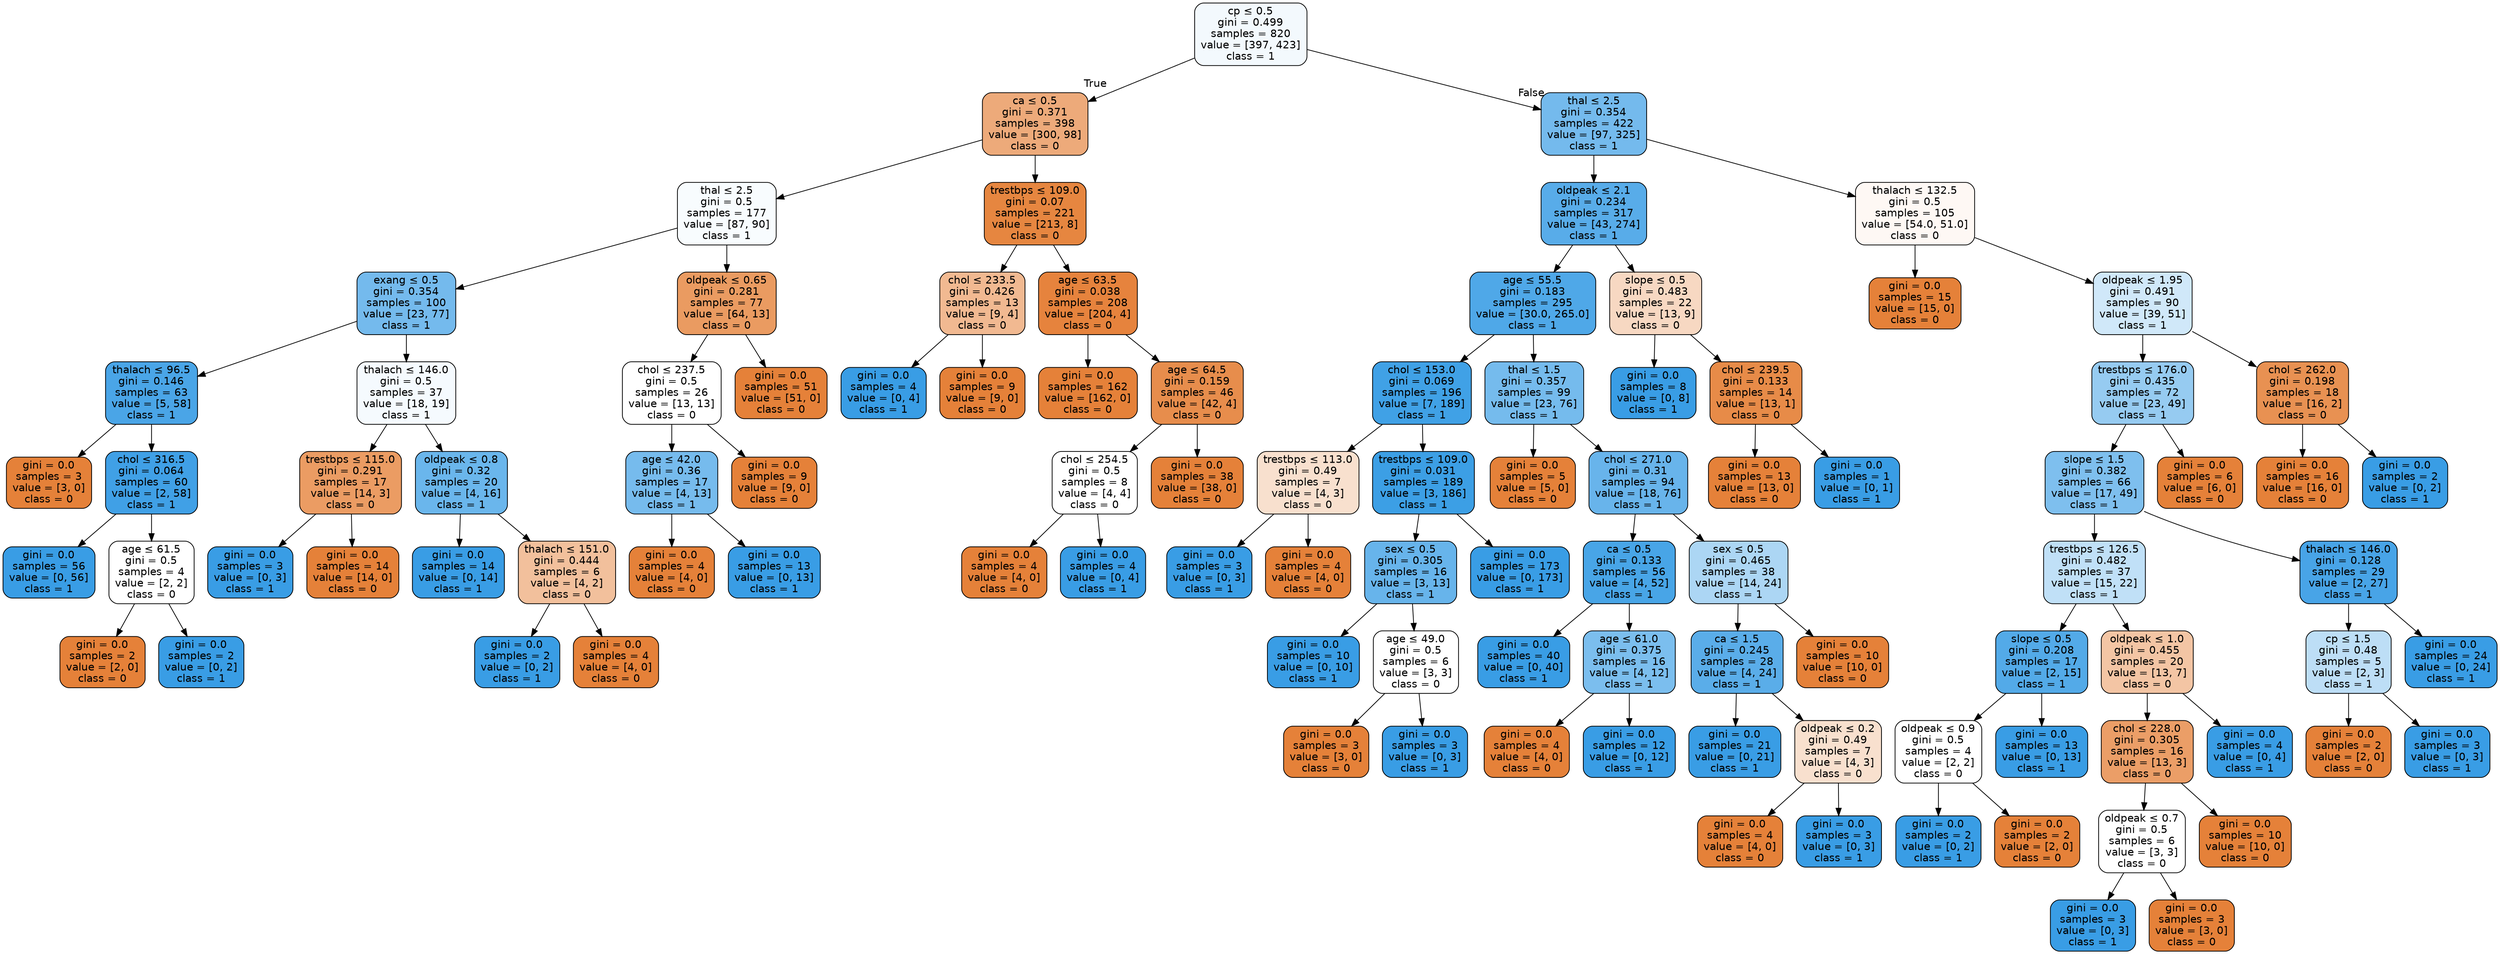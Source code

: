 digraph Tree {
node [shape=box, style="filled, rounded", color="black", fontname="helvetica"] ;
edge [fontname="helvetica"] ;
0 [label=<cp &le; 0.5<br/>gini = 0.499<br/>samples = 820<br/>value = [397, 423]<br/>class = 1>, fillcolor="#f3f9fd"] ;
1 [label=<ca &le; 0.5<br/>gini = 0.371<br/>samples = 398<br/>value = [300, 98]<br/>class = 0>, fillcolor="#edaa7a"] ;
0 -> 1 [labeldistance=2.5, labelangle=45, headlabel="True"] ;
2 [label=<thal &le; 2.5<br/>gini = 0.5<br/>samples = 177<br/>value = [87, 90]<br/>class = 1>, fillcolor="#f8fcfe"] ;
1 -> 2 ;
3 [label=<exang &le; 0.5<br/>gini = 0.354<br/>samples = 100<br/>value = [23, 77]<br/>class = 1>, fillcolor="#74baed"] ;
2 -> 3 ;
4 [label=<thalach &le; 96.5<br/>gini = 0.146<br/>samples = 63<br/>value = [5, 58]<br/>class = 1>, fillcolor="#4aa5e7"] ;
3 -> 4 ;
5 [label=<gini = 0.0<br/>samples = 3<br/>value = [3, 0]<br/>class = 0>, fillcolor="#e58139"] ;
4 -> 5 ;
6 [label=<chol &le; 316.5<br/>gini = 0.064<br/>samples = 60<br/>value = [2, 58]<br/>class = 1>, fillcolor="#40a0e6"] ;
4 -> 6 ;
7 [label=<gini = 0.0<br/>samples = 56<br/>value = [0, 56]<br/>class = 1>, fillcolor="#399de5"] ;
6 -> 7 ;
8 [label=<age &le; 61.5<br/>gini = 0.5<br/>samples = 4<br/>value = [2, 2]<br/>class = 0>, fillcolor="#ffffff"] ;
6 -> 8 ;
9 [label=<gini = 0.0<br/>samples = 2<br/>value = [2, 0]<br/>class = 0>, fillcolor="#e58139"] ;
8 -> 9 ;
10 [label=<gini = 0.0<br/>samples = 2<br/>value = [0, 2]<br/>class = 1>, fillcolor="#399de5"] ;
8 -> 10 ;
11 [label=<thalach &le; 146.0<br/>gini = 0.5<br/>samples = 37<br/>value = [18, 19]<br/>class = 1>, fillcolor="#f5fafe"] ;
3 -> 11 ;
12 [label=<trestbps &le; 115.0<br/>gini = 0.291<br/>samples = 17<br/>value = [14, 3]<br/>class = 0>, fillcolor="#eb9c63"] ;
11 -> 12 ;
13 [label=<gini = 0.0<br/>samples = 3<br/>value = [0, 3]<br/>class = 1>, fillcolor="#399de5"] ;
12 -> 13 ;
14 [label=<gini = 0.0<br/>samples = 14<br/>value = [14, 0]<br/>class = 0>, fillcolor="#e58139"] ;
12 -> 14 ;
15 [label=<oldpeak &le; 0.8<br/>gini = 0.32<br/>samples = 20<br/>value = [4, 16]<br/>class = 1>, fillcolor="#6ab6ec"] ;
11 -> 15 ;
16 [label=<gini = 0.0<br/>samples = 14<br/>value = [0, 14]<br/>class = 1>, fillcolor="#399de5"] ;
15 -> 16 ;
17 [label=<thalach &le; 151.0<br/>gini = 0.444<br/>samples = 6<br/>value = [4, 2]<br/>class = 0>, fillcolor="#f2c09c"] ;
15 -> 17 ;
18 [label=<gini = 0.0<br/>samples = 2<br/>value = [0, 2]<br/>class = 1>, fillcolor="#399de5"] ;
17 -> 18 ;
19 [label=<gini = 0.0<br/>samples = 4<br/>value = [4, 0]<br/>class = 0>, fillcolor="#e58139"] ;
17 -> 19 ;
20 [label=<oldpeak &le; 0.65<br/>gini = 0.281<br/>samples = 77<br/>value = [64, 13]<br/>class = 0>, fillcolor="#ea9b61"] ;
2 -> 20 ;
21 [label=<chol &le; 237.5<br/>gini = 0.5<br/>samples = 26<br/>value = [13, 13]<br/>class = 0>, fillcolor="#ffffff"] ;
20 -> 21 ;
22 [label=<age &le; 42.0<br/>gini = 0.36<br/>samples = 17<br/>value = [4, 13]<br/>class = 1>, fillcolor="#76bbed"] ;
21 -> 22 ;
23 [label=<gini = 0.0<br/>samples = 4<br/>value = [4, 0]<br/>class = 0>, fillcolor="#e58139"] ;
22 -> 23 ;
24 [label=<gini = 0.0<br/>samples = 13<br/>value = [0, 13]<br/>class = 1>, fillcolor="#399de5"] ;
22 -> 24 ;
25 [label=<gini = 0.0<br/>samples = 9<br/>value = [9, 0]<br/>class = 0>, fillcolor="#e58139"] ;
21 -> 25 ;
26 [label=<gini = 0.0<br/>samples = 51<br/>value = [51, 0]<br/>class = 0>, fillcolor="#e58139"] ;
20 -> 26 ;
27 [label=<trestbps &le; 109.0<br/>gini = 0.07<br/>samples = 221<br/>value = [213, 8]<br/>class = 0>, fillcolor="#e68640"] ;
1 -> 27 ;
28 [label=<chol &le; 233.5<br/>gini = 0.426<br/>samples = 13<br/>value = [9, 4]<br/>class = 0>, fillcolor="#f1b991"] ;
27 -> 28 ;
29 [label=<gini = 0.0<br/>samples = 4<br/>value = [0, 4]<br/>class = 1>, fillcolor="#399de5"] ;
28 -> 29 ;
30 [label=<gini = 0.0<br/>samples = 9<br/>value = [9, 0]<br/>class = 0>, fillcolor="#e58139"] ;
28 -> 30 ;
31 [label=<age &le; 63.5<br/>gini = 0.038<br/>samples = 208<br/>value = [204, 4]<br/>class = 0>, fillcolor="#e6833d"] ;
27 -> 31 ;
32 [label=<gini = 0.0<br/>samples = 162<br/>value = [162, 0]<br/>class = 0>, fillcolor="#e58139"] ;
31 -> 32 ;
33 [label=<age &le; 64.5<br/>gini = 0.159<br/>samples = 46<br/>value = [42, 4]<br/>class = 0>, fillcolor="#e78d4c"] ;
31 -> 33 ;
34 [label=<chol &le; 254.5<br/>gini = 0.5<br/>samples = 8<br/>value = [4, 4]<br/>class = 0>, fillcolor="#ffffff"] ;
33 -> 34 ;
35 [label=<gini = 0.0<br/>samples = 4<br/>value = [4, 0]<br/>class = 0>, fillcolor="#e58139"] ;
34 -> 35 ;
36 [label=<gini = 0.0<br/>samples = 4<br/>value = [0, 4]<br/>class = 1>, fillcolor="#399de5"] ;
34 -> 36 ;
37 [label=<gini = 0.0<br/>samples = 38<br/>value = [38, 0]<br/>class = 0>, fillcolor="#e58139"] ;
33 -> 37 ;
38 [label=<thal &le; 2.5<br/>gini = 0.354<br/>samples = 422<br/>value = [97, 325]<br/>class = 1>, fillcolor="#74baed"] ;
0 -> 38 [labeldistance=2.5, labelangle=-45, headlabel="False"] ;
39 [label=<oldpeak &le; 2.1<br/>gini = 0.234<br/>samples = 317<br/>value = [43, 274]<br/>class = 1>, fillcolor="#58ace9"] ;
38 -> 39 ;
40 [label=<age &le; 55.5<br/>gini = 0.183<br/>samples = 295<br/>value = [30.0, 265.0]<br/>class = 1>, fillcolor="#4fa8e8"] ;
39 -> 40 ;
41 [label=<chol &le; 153.0<br/>gini = 0.069<br/>samples = 196<br/>value = [7, 189]<br/>class = 1>, fillcolor="#40a1e6"] ;
40 -> 41 ;
42 [label=<trestbps &le; 113.0<br/>gini = 0.49<br/>samples = 7<br/>value = [4, 3]<br/>class = 0>, fillcolor="#f8e0ce"] ;
41 -> 42 ;
43 [label=<gini = 0.0<br/>samples = 3<br/>value = [0, 3]<br/>class = 1>, fillcolor="#399de5"] ;
42 -> 43 ;
44 [label=<gini = 0.0<br/>samples = 4<br/>value = [4, 0]<br/>class = 0>, fillcolor="#e58139"] ;
42 -> 44 ;
45 [label=<trestbps &le; 109.0<br/>gini = 0.031<br/>samples = 189<br/>value = [3, 186]<br/>class = 1>, fillcolor="#3c9fe5"] ;
41 -> 45 ;
46 [label=<sex &le; 0.5<br/>gini = 0.305<br/>samples = 16<br/>value = [3, 13]<br/>class = 1>, fillcolor="#67b4eb"] ;
45 -> 46 ;
47 [label=<gini = 0.0<br/>samples = 10<br/>value = [0, 10]<br/>class = 1>, fillcolor="#399de5"] ;
46 -> 47 ;
48 [label=<age &le; 49.0<br/>gini = 0.5<br/>samples = 6<br/>value = [3, 3]<br/>class = 0>, fillcolor="#ffffff"] ;
46 -> 48 ;
49 [label=<gini = 0.0<br/>samples = 3<br/>value = [3, 0]<br/>class = 0>, fillcolor="#e58139"] ;
48 -> 49 ;
50 [label=<gini = 0.0<br/>samples = 3<br/>value = [0, 3]<br/>class = 1>, fillcolor="#399de5"] ;
48 -> 50 ;
51 [label=<gini = 0.0<br/>samples = 173<br/>value = [0, 173]<br/>class = 1>, fillcolor="#399de5"] ;
45 -> 51 ;
52 [label=<thal &le; 1.5<br/>gini = 0.357<br/>samples = 99<br/>value = [23, 76]<br/>class = 1>, fillcolor="#75bbed"] ;
40 -> 52 ;
53 [label=<gini = 0.0<br/>samples = 5<br/>value = [5, 0]<br/>class = 0>, fillcolor="#e58139"] ;
52 -> 53 ;
54 [label=<chol &le; 271.0<br/>gini = 0.31<br/>samples = 94<br/>value = [18, 76]<br/>class = 1>, fillcolor="#68b4eb"] ;
52 -> 54 ;
55 [label=<ca &le; 0.5<br/>gini = 0.133<br/>samples = 56<br/>value = [4, 52]<br/>class = 1>, fillcolor="#48a5e7"] ;
54 -> 55 ;
56 [label=<gini = 0.0<br/>samples = 40<br/>value = [0, 40]<br/>class = 1>, fillcolor="#399de5"] ;
55 -> 56 ;
57 [label=<age &le; 61.0<br/>gini = 0.375<br/>samples = 16<br/>value = [4, 12]<br/>class = 1>, fillcolor="#7bbeee"] ;
55 -> 57 ;
58 [label=<gini = 0.0<br/>samples = 4<br/>value = [4, 0]<br/>class = 0>, fillcolor="#e58139"] ;
57 -> 58 ;
59 [label=<gini = 0.0<br/>samples = 12<br/>value = [0, 12]<br/>class = 1>, fillcolor="#399de5"] ;
57 -> 59 ;
60 [label=<sex &le; 0.5<br/>gini = 0.465<br/>samples = 38<br/>value = [14, 24]<br/>class = 1>, fillcolor="#acd6f4"] ;
54 -> 60 ;
61 [label=<ca &le; 1.5<br/>gini = 0.245<br/>samples = 28<br/>value = [4, 24]<br/>class = 1>, fillcolor="#5aade9"] ;
60 -> 61 ;
62 [label=<gini = 0.0<br/>samples = 21<br/>value = [0, 21]<br/>class = 1>, fillcolor="#399de5"] ;
61 -> 62 ;
63 [label=<oldpeak &le; 0.2<br/>gini = 0.49<br/>samples = 7<br/>value = [4, 3]<br/>class = 0>, fillcolor="#f8e0ce"] ;
61 -> 63 ;
64 [label=<gini = 0.0<br/>samples = 4<br/>value = [4, 0]<br/>class = 0>, fillcolor="#e58139"] ;
63 -> 64 ;
65 [label=<gini = 0.0<br/>samples = 3<br/>value = [0, 3]<br/>class = 1>, fillcolor="#399de5"] ;
63 -> 65 ;
66 [label=<gini = 0.0<br/>samples = 10<br/>value = [10, 0]<br/>class = 0>, fillcolor="#e58139"] ;
60 -> 66 ;
67 [label=<slope &le; 0.5<br/>gini = 0.483<br/>samples = 22<br/>value = [13, 9]<br/>class = 0>, fillcolor="#f7d8c2"] ;
39 -> 67 ;
68 [label=<gini = 0.0<br/>samples = 8<br/>value = [0, 8]<br/>class = 1>, fillcolor="#399de5"] ;
67 -> 68 ;
69 [label=<chol &le; 239.5<br/>gini = 0.133<br/>samples = 14<br/>value = [13, 1]<br/>class = 0>, fillcolor="#e78b48"] ;
67 -> 69 ;
70 [label=<gini = 0.0<br/>samples = 13<br/>value = [13, 0]<br/>class = 0>, fillcolor="#e58139"] ;
69 -> 70 ;
71 [label=<gini = 0.0<br/>samples = 1<br/>value = [0, 1]<br/>class = 1>, fillcolor="#399de5"] ;
69 -> 71 ;
72 [label=<thalach &le; 132.5<br/>gini = 0.5<br/>samples = 105<br/>value = [54.0, 51.0]<br/>class = 0>, fillcolor="#fef8f4"] ;
38 -> 72 ;
73 [label=<gini = 0.0<br/>samples = 15<br/>value = [15, 0]<br/>class = 0>, fillcolor="#e58139"] ;
72 -> 73 ;
74 [label=<oldpeak &le; 1.95<br/>gini = 0.491<br/>samples = 90<br/>value = [39, 51]<br/>class = 1>, fillcolor="#d0e8f9"] ;
72 -> 74 ;
75 [label=<trestbps &le; 176.0<br/>gini = 0.435<br/>samples = 72<br/>value = [23, 49]<br/>class = 1>, fillcolor="#96cbf1"] ;
74 -> 75 ;
76 [label=<slope &le; 1.5<br/>gini = 0.382<br/>samples = 66<br/>value = [17, 49]<br/>class = 1>, fillcolor="#7ebfee"] ;
75 -> 76 ;
77 [label=<trestbps &le; 126.5<br/>gini = 0.482<br/>samples = 37<br/>value = [15, 22]<br/>class = 1>, fillcolor="#c0e0f7"] ;
76 -> 77 ;
78 [label=<slope &le; 0.5<br/>gini = 0.208<br/>samples = 17<br/>value = [2, 15]<br/>class = 1>, fillcolor="#53aae8"] ;
77 -> 78 ;
79 [label=<oldpeak &le; 0.9<br/>gini = 0.5<br/>samples = 4<br/>value = [2, 2]<br/>class = 0>, fillcolor="#ffffff"] ;
78 -> 79 ;
80 [label=<gini = 0.0<br/>samples = 2<br/>value = [0, 2]<br/>class = 1>, fillcolor="#399de5"] ;
79 -> 80 ;
81 [label=<gini = 0.0<br/>samples = 2<br/>value = [2, 0]<br/>class = 0>, fillcolor="#e58139"] ;
79 -> 81 ;
82 [label=<gini = 0.0<br/>samples = 13<br/>value = [0, 13]<br/>class = 1>, fillcolor="#399de5"] ;
78 -> 82 ;
83 [label=<oldpeak &le; 1.0<br/>gini = 0.455<br/>samples = 20<br/>value = [13, 7]<br/>class = 0>, fillcolor="#f3c5a4"] ;
77 -> 83 ;
84 [label=<chol &le; 228.0<br/>gini = 0.305<br/>samples = 16<br/>value = [13, 3]<br/>class = 0>, fillcolor="#eb9e67"] ;
83 -> 84 ;
85 [label=<oldpeak &le; 0.7<br/>gini = 0.5<br/>samples = 6<br/>value = [3, 3]<br/>class = 0>, fillcolor="#ffffff"] ;
84 -> 85 ;
86 [label=<gini = 0.0<br/>samples = 3<br/>value = [0, 3]<br/>class = 1>, fillcolor="#399de5"] ;
85 -> 86 ;
87 [label=<gini = 0.0<br/>samples = 3<br/>value = [3, 0]<br/>class = 0>, fillcolor="#e58139"] ;
85 -> 87 ;
88 [label=<gini = 0.0<br/>samples = 10<br/>value = [10, 0]<br/>class = 0>, fillcolor="#e58139"] ;
84 -> 88 ;
89 [label=<gini = 0.0<br/>samples = 4<br/>value = [0, 4]<br/>class = 1>, fillcolor="#399de5"] ;
83 -> 89 ;
90 [label=<thalach &le; 146.0<br/>gini = 0.128<br/>samples = 29<br/>value = [2, 27]<br/>class = 1>, fillcolor="#48a4e7"] ;
76 -> 90 ;
91 [label=<cp &le; 1.5<br/>gini = 0.48<br/>samples = 5<br/>value = [2, 3]<br/>class = 1>, fillcolor="#bddef6"] ;
90 -> 91 ;
92 [label=<gini = 0.0<br/>samples = 2<br/>value = [2, 0]<br/>class = 0>, fillcolor="#e58139"] ;
91 -> 92 ;
93 [label=<gini = 0.0<br/>samples = 3<br/>value = [0, 3]<br/>class = 1>, fillcolor="#399de5"] ;
91 -> 93 ;
94 [label=<gini = 0.0<br/>samples = 24<br/>value = [0, 24]<br/>class = 1>, fillcolor="#399de5"] ;
90 -> 94 ;
95 [label=<gini = 0.0<br/>samples = 6<br/>value = [6, 0]<br/>class = 0>, fillcolor="#e58139"] ;
75 -> 95 ;
96 [label=<chol &le; 262.0<br/>gini = 0.198<br/>samples = 18<br/>value = [16, 2]<br/>class = 0>, fillcolor="#e89152"] ;
74 -> 96 ;
97 [label=<gini = 0.0<br/>samples = 16<br/>value = [16, 0]<br/>class = 0>, fillcolor="#e58139"] ;
96 -> 97 ;
98 [label=<gini = 0.0<br/>samples = 2<br/>value = [0, 2]<br/>class = 1>, fillcolor="#399de5"] ;
96 -> 98 ;
}